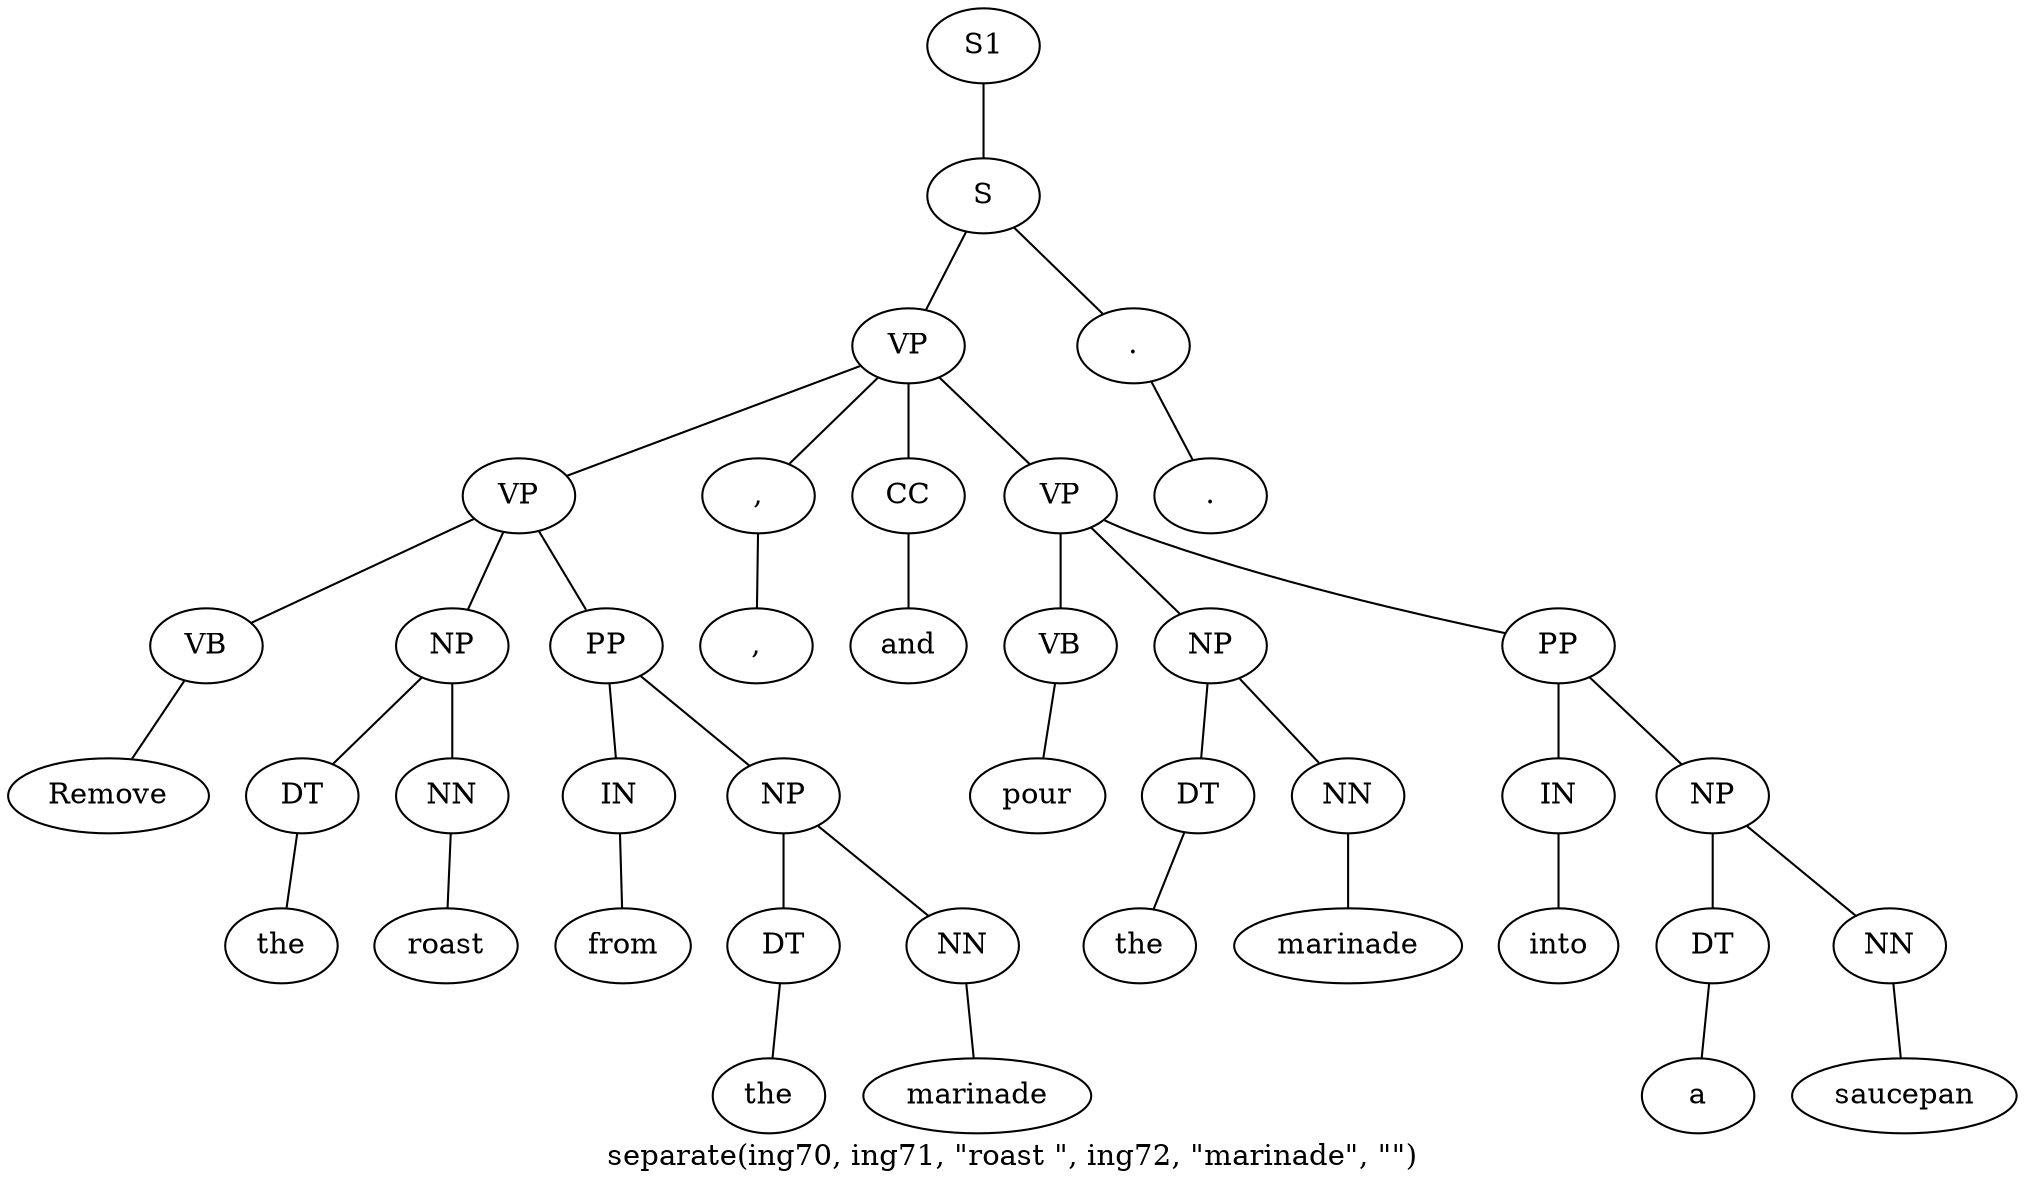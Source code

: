 graph SyntaxGraph {
	label = "separate(ing70, ing71, \"roast \", ing72, \"marinade\", \"\")";
	Node0 [label="S1"];
	Node1 [label="S"];
	Node2 [label="VP"];
	Node3 [label="VP"];
	Node4 [label="VB"];
	Node5 [label="Remove"];
	Node6 [label="NP"];
	Node7 [label="DT"];
	Node8 [label="the"];
	Node9 [label="NN"];
	Node10 [label="roast"];
	Node11 [label="PP"];
	Node12 [label="IN"];
	Node13 [label="from"];
	Node14 [label="NP"];
	Node15 [label="DT"];
	Node16 [label="the"];
	Node17 [label="NN"];
	Node18 [label="marinade"];
	Node19 [label=","];
	Node20 [label=","];
	Node21 [label="CC"];
	Node22 [label="and"];
	Node23 [label="VP"];
	Node24 [label="VB"];
	Node25 [label="pour"];
	Node26 [label="NP"];
	Node27 [label="DT"];
	Node28 [label="the"];
	Node29 [label="NN"];
	Node30 [label="marinade"];
	Node31 [label="PP"];
	Node32 [label="IN"];
	Node33 [label="into"];
	Node34 [label="NP"];
	Node35 [label="DT"];
	Node36 [label="a"];
	Node37 [label="NN"];
	Node38 [label="saucepan"];
	Node39 [label="."];
	Node40 [label="."];

	Node0 -- Node1;
	Node1 -- Node2;
	Node1 -- Node39;
	Node2 -- Node3;
	Node2 -- Node19;
	Node2 -- Node21;
	Node2 -- Node23;
	Node3 -- Node4;
	Node3 -- Node6;
	Node3 -- Node11;
	Node4 -- Node5;
	Node6 -- Node7;
	Node6 -- Node9;
	Node7 -- Node8;
	Node9 -- Node10;
	Node11 -- Node12;
	Node11 -- Node14;
	Node12 -- Node13;
	Node14 -- Node15;
	Node14 -- Node17;
	Node15 -- Node16;
	Node17 -- Node18;
	Node19 -- Node20;
	Node21 -- Node22;
	Node23 -- Node24;
	Node23 -- Node26;
	Node23 -- Node31;
	Node24 -- Node25;
	Node26 -- Node27;
	Node26 -- Node29;
	Node27 -- Node28;
	Node29 -- Node30;
	Node31 -- Node32;
	Node31 -- Node34;
	Node32 -- Node33;
	Node34 -- Node35;
	Node34 -- Node37;
	Node35 -- Node36;
	Node37 -- Node38;
	Node39 -- Node40;
}